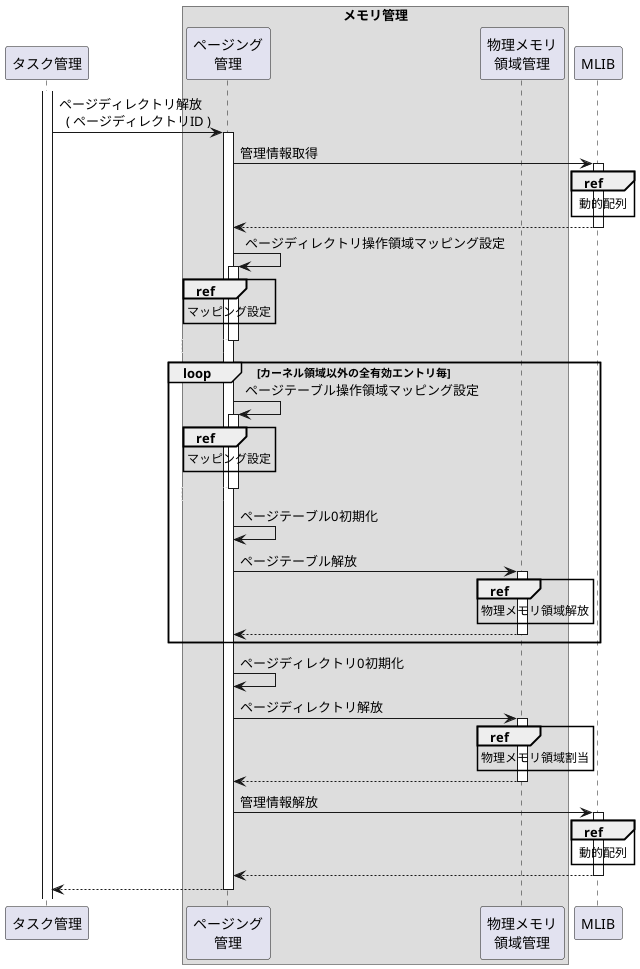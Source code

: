 @startuml

participant "タスク管理" as taskmng
box "メモリ管理"
    participant "ページング\n管理"     as page
    participant "物理メモリ\n領域管理" as phys
end box
participant "MLIB" as mlib

activate taskmng

taskmng -> page: ページディレクトリ解放\n  ( ページディレクトリID )
activate page

page -> mlib: 管理情報取得
activate mlib
ref over mlib: 動的配列
page <-- mlib:
deactivate mlib

page -> page: ページディレクトリ操作領域マッピング設定
activate page
ref over page: マッピング設定
page /[#DDDDDD]-- page:
deactivate page

loop カーネル領域以外の全有効エントリ毎
    page -> page: ページテーブル操作領域マッピング設定
    activate page
    ref over page: マッピング設定
    page /[#DDDDDD]-- page:
    deactivate page

    page -> page: ページテーブル0初期化

    page -> phys: ページテーブル解放
    activate phys
    ref over phys: 物理メモリ領域解放
    page <-- phys:
    deactivate phys
end loop

page -> page: ページディレクトリ0初期化

page -> phys: ページディレクトリ解放
activate phys
ref over phys: 物理メモリ領域割当
page <-- phys:
deactivate phys

page -> mlib: 管理情報解放
activate mlib
ref over mlib: 動的配列
page <-- mlib
deactivate mlib

taskmng <-- page:
deactivate page

@enduml
